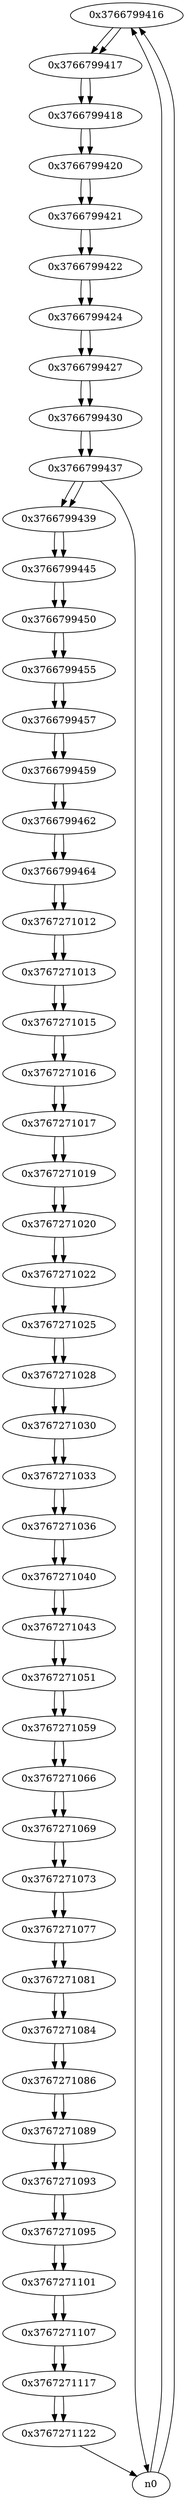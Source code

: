 digraph G{
/* nodes */
  n1 [label="0x3766799416"]
  n2 [label="0x3766799417"]
  n3 [label="0x3766799418"]
  n4 [label="0x3766799420"]
  n5 [label="0x3766799421"]
  n6 [label="0x3766799422"]
  n7 [label="0x3766799424"]
  n8 [label="0x3766799427"]
  n9 [label="0x3766799430"]
  n10 [label="0x3766799437"]
  n11 [label="0x3766799439"]
  n12 [label="0x3766799445"]
  n13 [label="0x3766799450"]
  n14 [label="0x3766799455"]
  n15 [label="0x3766799457"]
  n16 [label="0x3766799459"]
  n17 [label="0x3766799462"]
  n18 [label="0x3766799464"]
  n19 [label="0x3767271012"]
  n20 [label="0x3767271013"]
  n21 [label="0x3767271015"]
  n22 [label="0x3767271016"]
  n23 [label="0x3767271017"]
  n24 [label="0x3767271019"]
  n25 [label="0x3767271020"]
  n26 [label="0x3767271022"]
  n27 [label="0x3767271025"]
  n28 [label="0x3767271028"]
  n29 [label="0x3767271030"]
  n30 [label="0x3767271033"]
  n31 [label="0x3767271036"]
  n32 [label="0x3767271040"]
  n33 [label="0x3767271043"]
  n34 [label="0x3767271051"]
  n35 [label="0x3767271059"]
  n36 [label="0x3767271066"]
  n37 [label="0x3767271069"]
  n38 [label="0x3767271073"]
  n39 [label="0x3767271077"]
  n40 [label="0x3767271081"]
  n41 [label="0x3767271084"]
  n42 [label="0x3767271086"]
  n43 [label="0x3767271089"]
  n44 [label="0x3767271093"]
  n45 [label="0x3767271095"]
  n46 [label="0x3767271101"]
  n47 [label="0x3767271107"]
  n48 [label="0x3767271117"]
  n49 [label="0x3767271122"]
/* edges */
n1 -> n2;
n0 -> n1;
n0 -> n1;
n2 -> n3;
n1 -> n2;
n3 -> n4;
n2 -> n3;
n4 -> n5;
n3 -> n4;
n5 -> n6;
n4 -> n5;
n6 -> n7;
n5 -> n6;
n7 -> n8;
n6 -> n7;
n8 -> n9;
n7 -> n8;
n9 -> n10;
n8 -> n9;
n10 -> n11;
n10 -> n0;
n9 -> n10;
n11 -> n12;
n10 -> n11;
n12 -> n13;
n11 -> n12;
n13 -> n14;
n12 -> n13;
n14 -> n15;
n13 -> n14;
n15 -> n16;
n14 -> n15;
n16 -> n17;
n15 -> n16;
n17 -> n18;
n16 -> n17;
n18 -> n19;
n17 -> n18;
n19 -> n20;
n18 -> n19;
n20 -> n21;
n19 -> n20;
n21 -> n22;
n20 -> n21;
n22 -> n23;
n21 -> n22;
n23 -> n24;
n22 -> n23;
n24 -> n25;
n23 -> n24;
n25 -> n26;
n24 -> n25;
n26 -> n27;
n25 -> n26;
n27 -> n28;
n26 -> n27;
n28 -> n29;
n27 -> n28;
n29 -> n30;
n28 -> n29;
n30 -> n31;
n29 -> n30;
n31 -> n32;
n30 -> n31;
n32 -> n33;
n31 -> n32;
n33 -> n34;
n32 -> n33;
n34 -> n35;
n33 -> n34;
n35 -> n36;
n34 -> n35;
n36 -> n37;
n35 -> n36;
n37 -> n38;
n36 -> n37;
n38 -> n39;
n37 -> n38;
n39 -> n40;
n38 -> n39;
n40 -> n41;
n39 -> n40;
n41 -> n42;
n40 -> n41;
n42 -> n43;
n41 -> n42;
n43 -> n44;
n42 -> n43;
n44 -> n45;
n43 -> n44;
n45 -> n46;
n44 -> n45;
n46 -> n47;
n45 -> n46;
n47 -> n48;
n46 -> n47;
n48 -> n49;
n47 -> n48;
n49 -> n0;
n48 -> n49;
}
